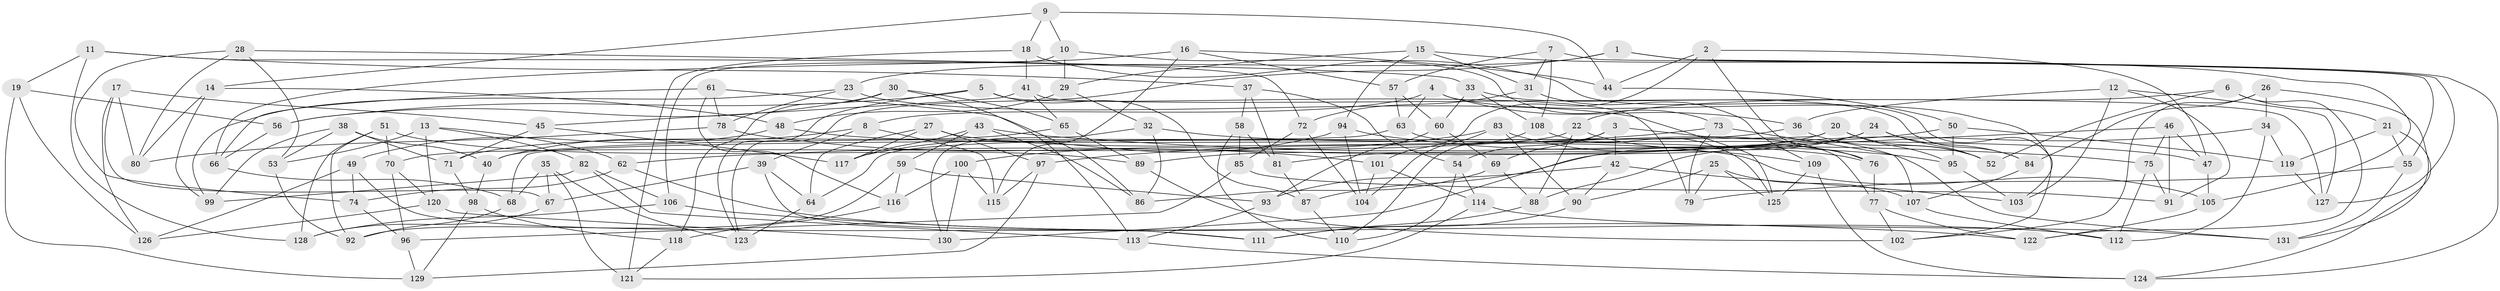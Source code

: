 // coarse degree distribution, {8: 0.09230769230769231, 15: 0.015384615384615385, 5: 0.03076923076923077, 9: 0.015384615384615385, 6: 0.3230769230769231, 7: 0.015384615384615385, 14: 0.015384615384615385, 4: 0.4307692307692308, 10: 0.03076923076923077, 12: 0.015384615384615385, 11: 0.015384615384615385}
// Generated by graph-tools (version 1.1) at 2025/20/03/04/25 18:20:40]
// undirected, 131 vertices, 262 edges
graph export_dot {
graph [start="1"]
  node [color=gray90,style=filled];
  1;
  2;
  3;
  4;
  5;
  6;
  7;
  8;
  9;
  10;
  11;
  12;
  13;
  14;
  15;
  16;
  17;
  18;
  19;
  20;
  21;
  22;
  23;
  24;
  25;
  26;
  27;
  28;
  29;
  30;
  31;
  32;
  33;
  34;
  35;
  36;
  37;
  38;
  39;
  40;
  41;
  42;
  43;
  44;
  45;
  46;
  47;
  48;
  49;
  50;
  51;
  52;
  53;
  54;
  55;
  56;
  57;
  58;
  59;
  60;
  61;
  62;
  63;
  64;
  65;
  66;
  67;
  68;
  69;
  70;
  71;
  72;
  73;
  74;
  75;
  76;
  77;
  78;
  79;
  80;
  81;
  82;
  83;
  84;
  85;
  86;
  87;
  88;
  89;
  90;
  91;
  92;
  93;
  94;
  95;
  96;
  97;
  98;
  99;
  100;
  101;
  102;
  103;
  104;
  105;
  106;
  107;
  108;
  109;
  110;
  111;
  112;
  113;
  114;
  115;
  116;
  117;
  118;
  119;
  120;
  121;
  122;
  123;
  124;
  125;
  126;
  127;
  128;
  129;
  130;
  131;
  1 -- 124;
  1 -- 127;
  1 -- 23;
  1 -- 123;
  2 -- 101;
  2 -- 76;
  2 -- 47;
  2 -- 44;
  3 -- 42;
  3 -- 54;
  3 -- 131;
  3 -- 69;
  4 -- 36;
  4 -- 8;
  4 -- 102;
  4 -- 63;
  5 -- 79;
  5 -- 56;
  5 -- 87;
  5 -- 123;
  6 -- 22;
  6 -- 52;
  6 -- 122;
  6 -- 21;
  7 -- 55;
  7 -- 57;
  7 -- 108;
  7 -- 31;
  8 -- 40;
  8 -- 115;
  8 -- 39;
  9 -- 14;
  9 -- 18;
  9 -- 44;
  9 -- 10;
  10 -- 106;
  10 -- 73;
  10 -- 29;
  11 -- 72;
  11 -- 37;
  11 -- 128;
  11 -- 19;
  12 -- 91;
  12 -- 127;
  12 -- 36;
  12 -- 103;
  13 -- 120;
  13 -- 82;
  13 -- 53;
  13 -- 62;
  14 -- 99;
  14 -- 80;
  14 -- 48;
  15 -- 31;
  15 -- 94;
  15 -- 29;
  15 -- 105;
  16 -- 66;
  16 -- 44;
  16 -- 57;
  16 -- 115;
  17 -- 45;
  17 -- 67;
  17 -- 80;
  17 -- 126;
  18 -- 103;
  18 -- 121;
  18 -- 41;
  19 -- 56;
  19 -- 129;
  19 -- 126;
  20 -- 81;
  20 -- 68;
  20 -- 52;
  20 -- 95;
  21 -- 55;
  21 -- 119;
  21 -- 124;
  22 -- 70;
  22 -- 76;
  22 -- 88;
  23 -- 99;
  23 -- 125;
  23 -- 78;
  24 -- 130;
  24 -- 84;
  24 -- 52;
  24 -- 89;
  25 -- 90;
  25 -- 125;
  25 -- 79;
  25 -- 107;
  26 -- 34;
  26 -- 84;
  26 -- 131;
  26 -- 102;
  27 -- 97;
  27 -- 105;
  27 -- 117;
  27 -- 64;
  28 -- 33;
  28 -- 53;
  28 -- 74;
  28 -- 80;
  29 -- 32;
  29 -- 48;
  30 -- 118;
  30 -- 56;
  30 -- 65;
  30 -- 113;
  31 -- 72;
  31 -- 109;
  32 -- 47;
  32 -- 86;
  32 -- 130;
  33 -- 60;
  33 -- 108;
  33 -- 84;
  34 -- 119;
  34 -- 112;
  34 -- 88;
  35 -- 68;
  35 -- 121;
  35 -- 67;
  35 -- 123;
  36 -- 52;
  36 -- 40;
  37 -- 58;
  37 -- 81;
  37 -- 54;
  38 -- 99;
  38 -- 71;
  38 -- 53;
  38 -- 40;
  39 -- 111;
  39 -- 64;
  39 -- 67;
  40 -- 98;
  41 -- 127;
  41 -- 65;
  41 -- 45;
  42 -- 103;
  42 -- 93;
  42 -- 90;
  43 -- 86;
  43 -- 59;
  43 -- 75;
  43 -- 117;
  44 -- 50;
  45 -- 117;
  45 -- 71;
  46 -- 47;
  46 -- 91;
  46 -- 87;
  46 -- 75;
  47 -- 105;
  48 -- 76;
  48 -- 49;
  49 -- 74;
  49 -- 126;
  49 -- 111;
  50 -- 119;
  50 -- 62;
  50 -- 95;
  51 -- 89;
  51 -- 70;
  51 -- 128;
  51 -- 92;
  53 -- 92;
  54 -- 114;
  54 -- 110;
  55 -- 79;
  55 -- 131;
  56 -- 66;
  57 -- 63;
  57 -- 60;
  58 -- 81;
  58 -- 110;
  58 -- 85;
  59 -- 93;
  59 -- 116;
  59 -- 92;
  60 -- 69;
  60 -- 93;
  61 -- 66;
  61 -- 78;
  61 -- 116;
  61 -- 86;
  62 -- 112;
  62 -- 74;
  63 -- 77;
  63 -- 64;
  64 -- 123;
  65 -- 89;
  65 -- 71;
  66 -- 68;
  67 -- 128;
  68 -- 92;
  69 -- 86;
  69 -- 88;
  70 -- 96;
  70 -- 120;
  71 -- 98;
  72 -- 104;
  72 -- 85;
  73 -- 107;
  73 -- 79;
  73 -- 97;
  74 -- 96;
  75 -- 112;
  75 -- 91;
  76 -- 77;
  77 -- 122;
  77 -- 102;
  78 -- 101;
  78 -- 80;
  81 -- 87;
  82 -- 113;
  82 -- 106;
  82 -- 99;
  83 -- 104;
  83 -- 109;
  83 -- 100;
  83 -- 90;
  84 -- 107;
  85 -- 96;
  85 -- 91;
  87 -- 110;
  88 -- 111;
  89 -- 102;
  90 -- 111;
  93 -- 113;
  94 -- 104;
  94 -- 95;
  94 -- 117;
  95 -- 103;
  96 -- 129;
  97 -- 115;
  97 -- 129;
  98 -- 118;
  98 -- 129;
  100 -- 130;
  100 -- 116;
  100 -- 115;
  101 -- 114;
  101 -- 104;
  105 -- 122;
  106 -- 128;
  106 -- 122;
  107 -- 112;
  108 -- 110;
  108 -- 125;
  109 -- 125;
  109 -- 124;
  113 -- 124;
  114 -- 121;
  114 -- 131;
  116 -- 118;
  118 -- 121;
  119 -- 127;
  120 -- 130;
  120 -- 126;
}
